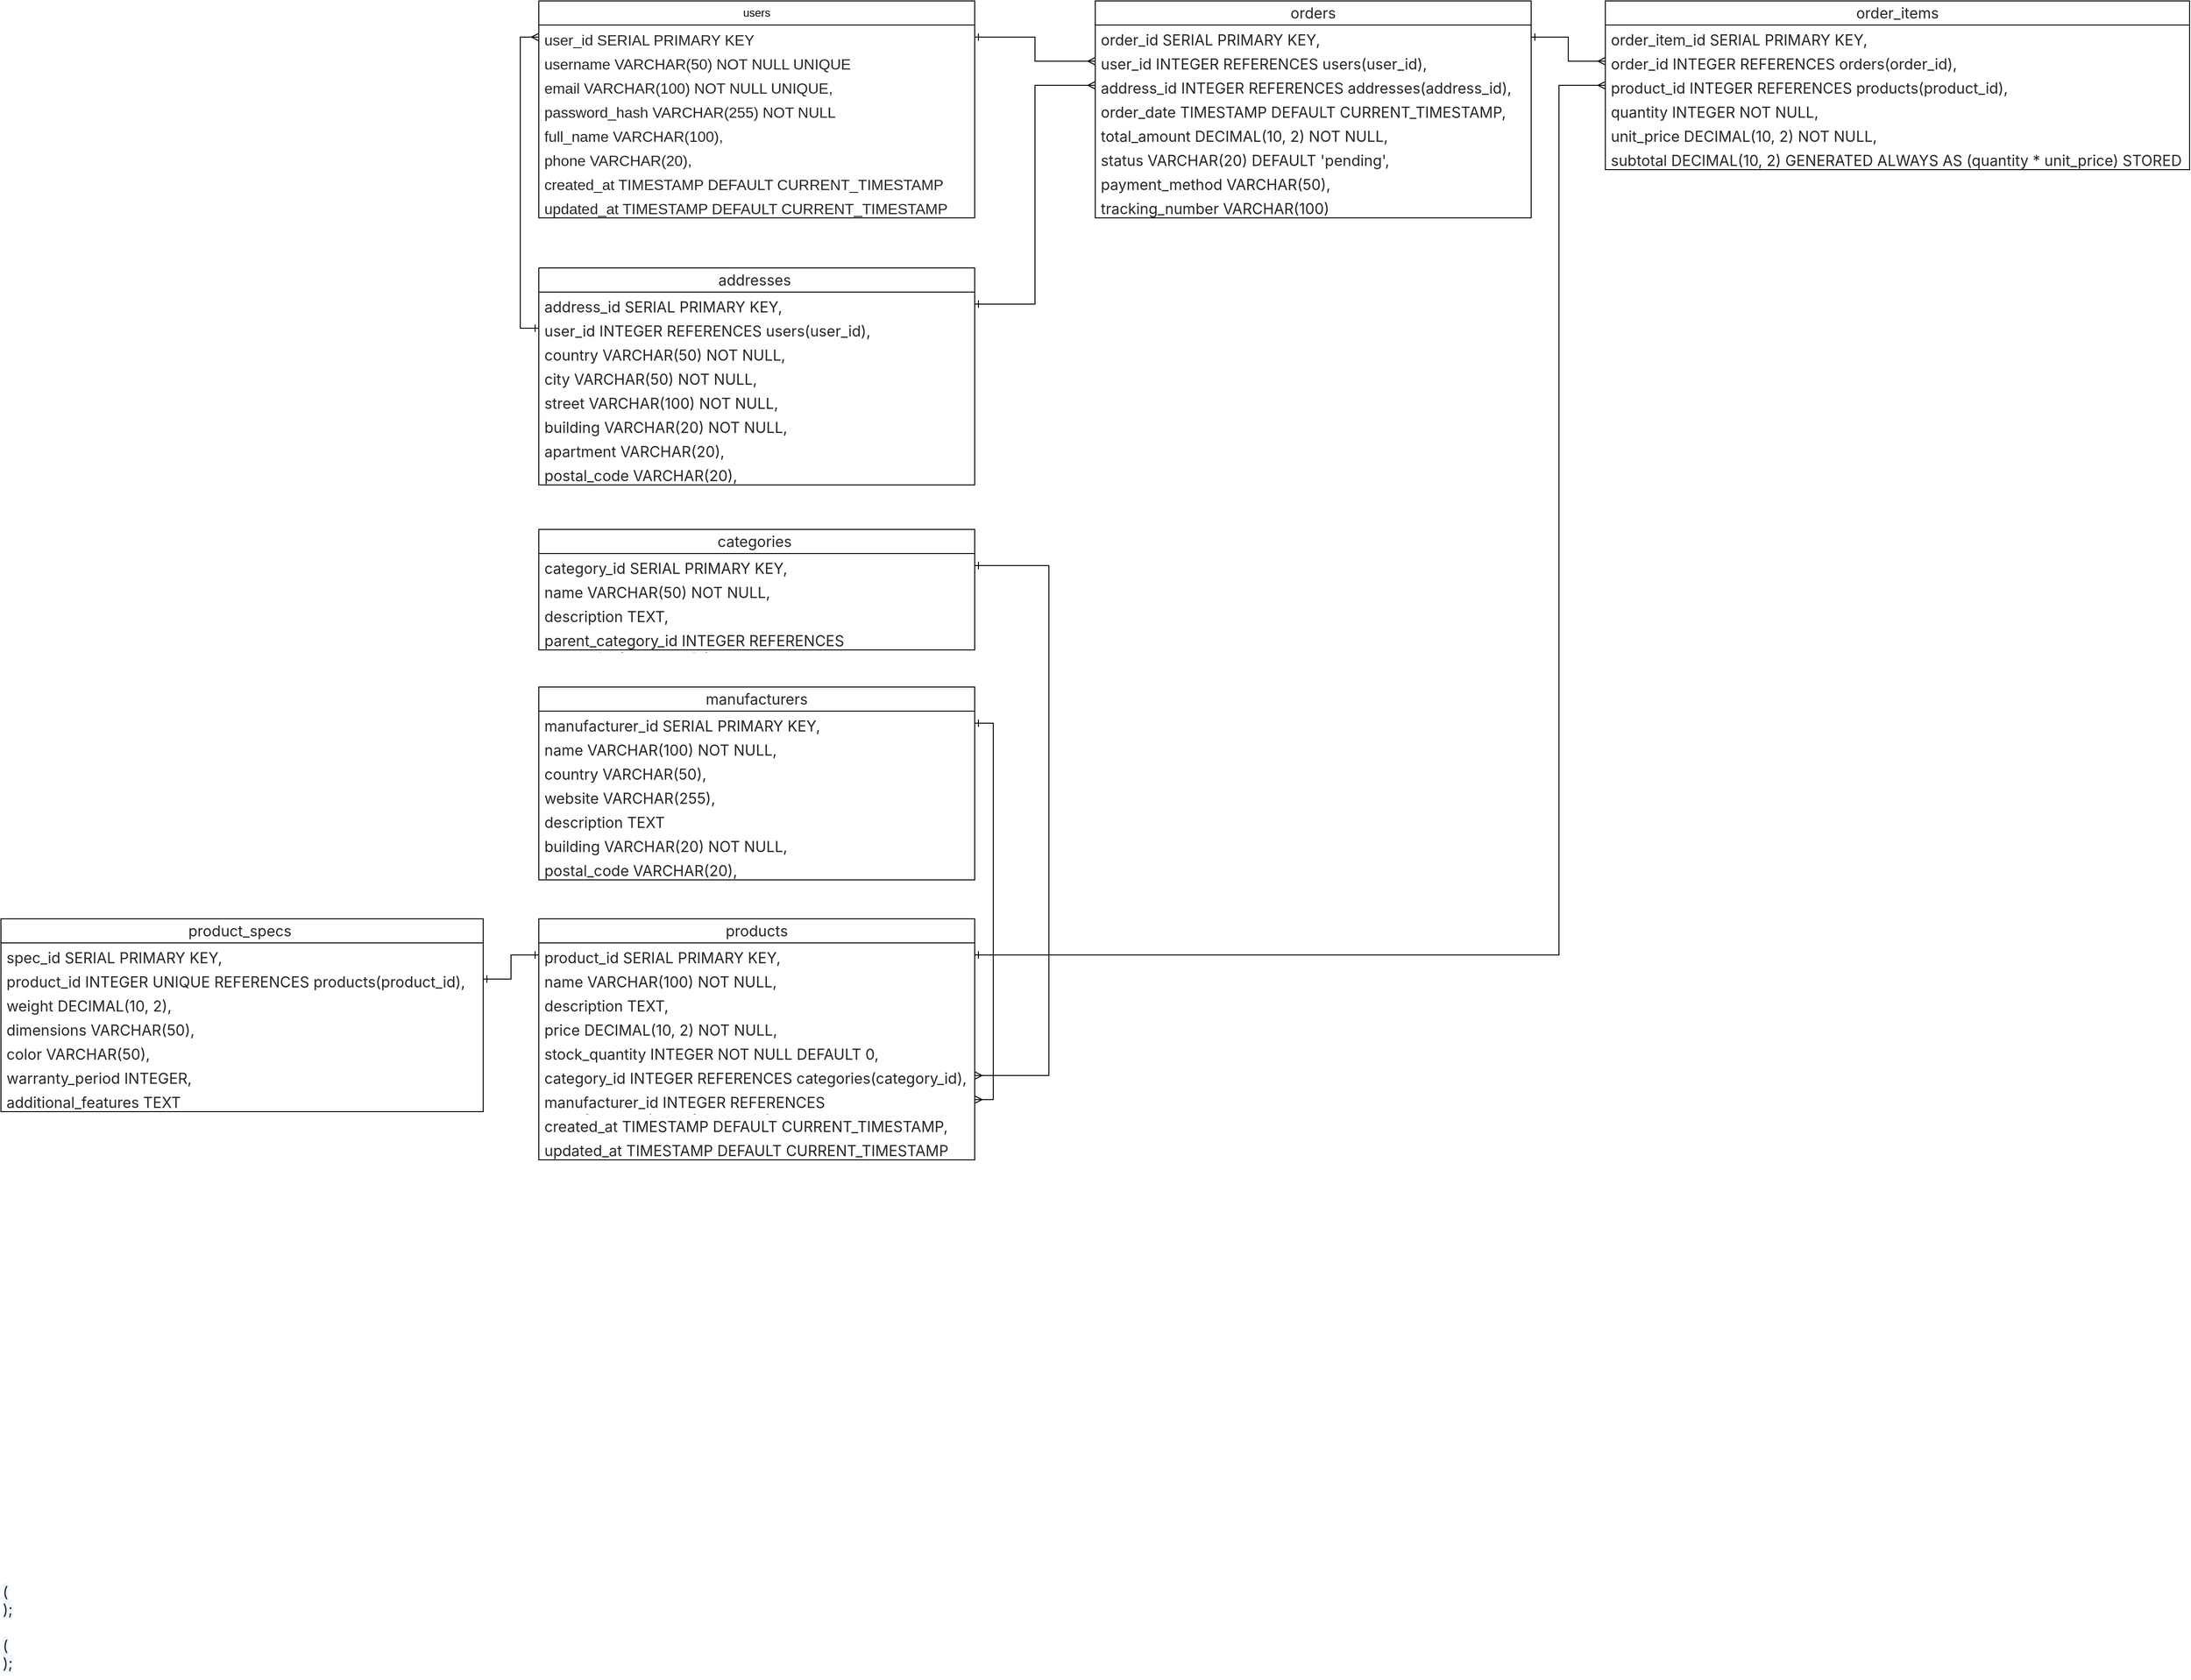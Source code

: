 <mxfile version="27.2.0">
  <diagram name="Страница — 1" id="1hZvopKhTBBWGrSmcMpA">
    <mxGraphModel dx="6067" dy="5398" grid="1" gridSize="10" guides="1" tooltips="1" connect="1" arrows="1" fold="1" page="1" pageScale="1" pageWidth="827" pageHeight="1169" math="0" shadow="0">
      <root>
        <mxCell id="0" />
        <mxCell id="1" parent="0" />
        <mxCell id="6YvLLzjcVaXfIcfit6wH-1" value="&lt;span style=&quot;color: rgb(38, 38, 38); font-family: quote-cjk-patch, Inter, system-ui, -apple-system, BlinkMacSystemFont, &amp;quot;Segoe UI&amp;quot;, Roboto, &amp;quot;Noto Sans&amp;quot;, Ubuntu, Cantarell, &amp;quot;Helvetica Neue&amp;quot;, Oxygen, &amp;quot;Open Sans&amp;quot;, sans-serif; font-size: 16px; white-space: pre-wrap; background-color: rgb(239, 246, 255);&quot;&gt;&lt;br&gt;(&lt;br&gt;);&lt;br&gt;&lt;br&gt;(&lt;br&gt;);&lt;/span&gt;" style="text;html=1;align=left;verticalAlign=middle;resizable=0;points=[];autosize=1;strokeColor=none;fillColor=none;" parent="1" vertex="1">
          <mxGeometry x="-250" y="250" width="30" height="130" as="geometry" />
        </mxCell>
        <mxCell id="6YvLLzjcVaXfIcfit6wH-2" value="users " style="swimlane;fontStyle=0;childLayout=stackLayout;horizontal=1;startSize=26;fillColor=none;horizontalStack=0;resizeParent=1;resizeParentMax=0;resizeLast=0;collapsible=1;marginBottom=0;whiteSpace=wrap;fontColor=default;labelBackgroundColor=none;html=1;" parent="1" vertex="1">
          <mxGeometry x="330" y="-1430" width="470" height="234" as="geometry" />
        </mxCell>
        <mxCell id="6YvLLzjcVaXfIcfit6wH-3" value="&lt;span style=&quot;color: rgb(38, 38, 38); font-size: 16px; white-space-collapse: preserve;&quot;&gt;user_id SERIAL PRIMARY KEY&lt;/span&gt;" style="text;align=left;verticalAlign=top;spacingLeft=4;spacingRight=4;overflow=hidden;rotatable=0;points=[[0,0.5],[1,0.5]];portConstraint=eastwest;whiteSpace=wrap;html=1;imageAspect=1;" parent="6YvLLzjcVaXfIcfit6wH-2" vertex="1">
          <mxGeometry y="26" width="470" height="26" as="geometry" />
        </mxCell>
        <mxCell id="6YvLLzjcVaXfIcfit6wH-4" value="&lt;span style=&quot;color: rgb(38, 38, 38); font-size: 16px; white-space-collapse: preserve;&quot;&gt;&lt;font face=&quot;Helvetica&quot;&gt;username VARCHAR(50) NOT NULL UNIQUE&lt;/font&gt;&lt;/span&gt;" style="text;strokeColor=none;fillColor=none;align=left;verticalAlign=top;spacingLeft=4;spacingRight=4;overflow=hidden;rotatable=0;points=[[0,0.5],[1,0.5]];portConstraint=eastwest;whiteSpace=wrap;html=1;labelBackgroundColor=none;" parent="6YvLLzjcVaXfIcfit6wH-2" vertex="1">
          <mxGeometry y="52" width="470" height="26" as="geometry" />
        </mxCell>
        <mxCell id="6YvLLzjcVaXfIcfit6wH-5" value="&lt;span style=&quot;color: rgb(38, 38, 38); font-size: 16px; white-space-collapse: preserve;&quot;&gt;&lt;font face=&quot;Helvetica&quot;&gt;email VARCHAR(100) NOT NULL UNIQUE,&lt;/font&gt;&lt;/span&gt;" style="text;strokeColor=none;fillColor=none;align=left;verticalAlign=top;spacingLeft=4;spacingRight=4;overflow=hidden;rotatable=0;points=[[0,0.5],[1,0.5]];portConstraint=eastwest;whiteSpace=wrap;html=1;labelBackgroundColor=none;" parent="6YvLLzjcVaXfIcfit6wH-2" vertex="1">
          <mxGeometry y="78" width="470" height="26" as="geometry" />
        </mxCell>
        <mxCell id="6YvLLzjcVaXfIcfit6wH-6" value="&lt;span style=&quot;color: rgb(38, 38, 38); font-size: 16px; white-space-collapse: preserve;&quot;&gt;&lt;font face=&quot;Helvetica&quot;&gt;password_hash VARCHAR(255) NOT NULL&lt;/font&gt;&lt;/span&gt;" style="text;strokeColor=none;fillColor=none;align=left;verticalAlign=top;spacingLeft=4;spacingRight=4;overflow=hidden;rotatable=0;points=[[0,0.5],[1,0.5]];portConstraint=eastwest;whiteSpace=wrap;html=1;labelBackgroundColor=none;" parent="6YvLLzjcVaXfIcfit6wH-2" vertex="1">
          <mxGeometry y="104" width="470" height="26" as="geometry" />
        </mxCell>
        <mxCell id="6YvLLzjcVaXfIcfit6wH-7" value="&lt;span style=&quot;color: rgb(38, 38, 38); font-size: 16px; white-space-collapse: preserve;&quot;&gt;&lt;font face=&quot;Helvetica&quot;&gt;full_name VARCHAR(100),&lt;/font&gt;&lt;/span&gt;" style="text;strokeColor=none;fillColor=none;align=left;verticalAlign=top;spacingLeft=4;spacingRight=4;overflow=hidden;rotatable=0;points=[[0,0.5],[1,0.5]];portConstraint=eastwest;whiteSpace=wrap;html=1;labelBackgroundColor=none;" parent="6YvLLzjcVaXfIcfit6wH-2" vertex="1">
          <mxGeometry y="130" width="470" height="26" as="geometry" />
        </mxCell>
        <mxCell id="6YvLLzjcVaXfIcfit6wH-9" value="&lt;span style=&quot;color: rgb(38, 38, 38); font-size: 16px; white-space-collapse: preserve;&quot;&gt;&lt;font face=&quot;Helvetica&quot;&gt;phone VARCHAR(20),&lt;/font&gt;&lt;/span&gt;" style="text;strokeColor=none;fillColor=none;align=left;verticalAlign=top;spacingLeft=4;spacingRight=4;overflow=hidden;rotatable=0;points=[[0,0.5],[1,0.5]];portConstraint=eastwest;whiteSpace=wrap;html=1;labelBackgroundColor=none;" parent="6YvLLzjcVaXfIcfit6wH-2" vertex="1">
          <mxGeometry y="156" width="470" height="26" as="geometry" />
        </mxCell>
        <mxCell id="6YvLLzjcVaXfIcfit6wH-10" value="&lt;span style=&quot;color: rgb(38, 38, 38); font-size: 16px; white-space-collapse: preserve;&quot;&gt;&lt;font face=&quot;Helvetica&quot;&gt;created_at TIMESTAMP DEFAULT CURRENT_TIMESTAMP&lt;/font&gt;&lt;/span&gt;" style="text;strokeColor=none;fillColor=none;align=left;verticalAlign=top;spacingLeft=4;spacingRight=4;overflow=hidden;rotatable=0;points=[[0,0.5],[1,0.5]];portConstraint=eastwest;whiteSpace=wrap;html=1;labelBackgroundColor=none;" parent="6YvLLzjcVaXfIcfit6wH-2" vertex="1">
          <mxGeometry y="182" width="470" height="26" as="geometry" />
        </mxCell>
        <mxCell id="6YvLLzjcVaXfIcfit6wH-11" value="&lt;span style=&quot;color: rgb(38, 38, 38); font-size: 16px; white-space-collapse: preserve;&quot;&gt;&lt;font face=&quot;Helvetica&quot;&gt;updated_at TIMESTAMP DEFAULT CURRENT_TIMESTAMP&lt;/font&gt;&lt;/span&gt;" style="text;strokeColor=none;fillColor=none;align=left;verticalAlign=top;spacingLeft=4;spacingRight=4;overflow=hidden;rotatable=0;points=[[0,0.5],[1,0.5]];portConstraint=eastwest;whiteSpace=wrap;html=1;labelBackgroundColor=none;" parent="6YvLLzjcVaXfIcfit6wH-2" vertex="1">
          <mxGeometry y="208" width="470" height="26" as="geometry" />
        </mxCell>
        <mxCell id="6YvLLzjcVaXfIcfit6wH-12" value="&lt;span style=&quot;color: rgb(38, 38, 38); font-family: quote-cjk-patch, Inter, system-ui, -apple-system, BlinkMacSystemFont, &amp;quot;Segoe UI&amp;quot;, Roboto, &amp;quot;Noto Sans&amp;quot;, Ubuntu, Cantarell, &amp;quot;Helvetica Neue&amp;quot;, Oxygen, &amp;quot;Open Sans&amp;quot;, sans-serif; font-size: 16px; text-align: left; white-space-collapse: preserve;&quot;&gt;addresses &lt;/span&gt;" style="swimlane;fontStyle=0;childLayout=stackLayout;horizontal=1;startSize=26;fillColor=none;horizontalStack=0;resizeParent=1;resizeParentMax=0;resizeLast=0;collapsible=1;marginBottom=0;whiteSpace=wrap;fontColor=default;labelBackgroundColor=none;html=1;" parent="1" vertex="1">
          <mxGeometry x="330" y="-1142" width="470" height="234" as="geometry" />
        </mxCell>
        <mxCell id="6YvLLzjcVaXfIcfit6wH-13" value="&lt;span style=&quot;color: rgb(38, 38, 38); font-family: quote-cjk-patch, Inter, system-ui, -apple-system, BlinkMacSystemFont, &amp;quot;Segoe UI&amp;quot;, Roboto, &amp;quot;Noto Sans&amp;quot;, Ubuntu, Cantarell, &amp;quot;Helvetica Neue&amp;quot;, Oxygen, &amp;quot;Open Sans&amp;quot;, sans-serif; font-size: 16px; white-space-collapse: preserve;&quot;&gt;address_id SERIAL PRIMARY KEY,&lt;/span&gt;" style="text;align=left;verticalAlign=top;spacingLeft=4;spacingRight=4;overflow=hidden;rotatable=0;points=[[0,0.5],[1,0.5]];portConstraint=eastwest;whiteSpace=wrap;html=1;imageAspect=1;labelBackgroundColor=none;" parent="6YvLLzjcVaXfIcfit6wH-12" vertex="1">
          <mxGeometry y="26" width="470" height="26" as="geometry" />
        </mxCell>
        <mxCell id="6YvLLzjcVaXfIcfit6wH-14" value="&lt;span style=&quot;color: rgb(38, 38, 38); font-family: quote-cjk-patch, Inter, system-ui, -apple-system, BlinkMacSystemFont, &amp;quot;Segoe UI&amp;quot;, Roboto, &amp;quot;Noto Sans&amp;quot;, Ubuntu, Cantarell, &amp;quot;Helvetica Neue&amp;quot;, Oxygen, &amp;quot;Open Sans&amp;quot;, sans-serif; font-size: 16px; white-space-collapse: preserve;&quot;&gt;user_id INTEGER REFERENCES users(user_id),&lt;/span&gt;" style="text;strokeColor=none;fillColor=none;align=left;verticalAlign=top;spacingLeft=4;spacingRight=4;overflow=hidden;rotatable=0;points=[[0,0.5],[1,0.5]];portConstraint=eastwest;whiteSpace=wrap;html=1;labelBackgroundColor=none;" parent="6YvLLzjcVaXfIcfit6wH-12" vertex="1">
          <mxGeometry y="52" width="470" height="26" as="geometry" />
        </mxCell>
        <mxCell id="6YvLLzjcVaXfIcfit6wH-15" value="&lt;span style=&quot;color: rgb(38, 38, 38); font-family: quote-cjk-patch, Inter, system-ui, -apple-system, BlinkMacSystemFont, &amp;quot;Segoe UI&amp;quot;, Roboto, &amp;quot;Noto Sans&amp;quot;, Ubuntu, Cantarell, &amp;quot;Helvetica Neue&amp;quot;, Oxygen, &amp;quot;Open Sans&amp;quot;, sans-serif; font-size: 16px; white-space-collapse: preserve;&quot;&gt;country VARCHAR(50) NOT NULL,&lt;/span&gt;" style="text;strokeColor=none;fillColor=none;align=left;verticalAlign=top;spacingLeft=4;spacingRight=4;overflow=hidden;rotatable=0;points=[[0,0.5],[1,0.5]];portConstraint=eastwest;whiteSpace=wrap;html=1;labelBackgroundColor=none;" parent="6YvLLzjcVaXfIcfit6wH-12" vertex="1">
          <mxGeometry y="78" width="470" height="26" as="geometry" />
        </mxCell>
        <mxCell id="6YvLLzjcVaXfIcfit6wH-16" value="&lt;span style=&quot;color: rgb(38, 38, 38); font-family: quote-cjk-patch, Inter, system-ui, -apple-system, BlinkMacSystemFont, &amp;quot;Segoe UI&amp;quot;, Roboto, &amp;quot;Noto Sans&amp;quot;, Ubuntu, Cantarell, &amp;quot;Helvetica Neue&amp;quot;, Oxygen, &amp;quot;Open Sans&amp;quot;, sans-serif; font-size: 16px; white-space-collapse: preserve;&quot;&gt;city VARCHAR(50) NOT NULL,&lt;/span&gt;" style="text;strokeColor=none;fillColor=none;align=left;verticalAlign=top;spacingLeft=4;spacingRight=4;overflow=hidden;rotatable=0;points=[[0,0.5],[1,0.5]];portConstraint=eastwest;whiteSpace=wrap;html=1;labelBackgroundColor=none;" parent="6YvLLzjcVaXfIcfit6wH-12" vertex="1">
          <mxGeometry y="104" width="470" height="26" as="geometry" />
        </mxCell>
        <mxCell id="6YvLLzjcVaXfIcfit6wH-17" value="&lt;span style=&quot;color: rgb(38, 38, 38); font-family: quote-cjk-patch, Inter, system-ui, -apple-system, BlinkMacSystemFont, &amp;quot;Segoe UI&amp;quot;, Roboto, &amp;quot;Noto Sans&amp;quot;, Ubuntu, Cantarell, &amp;quot;Helvetica Neue&amp;quot;, Oxygen, &amp;quot;Open Sans&amp;quot;, sans-serif; font-size: 16px; white-space-collapse: preserve;&quot;&gt;street VARCHAR(100) NOT NULL,&lt;/span&gt;" style="text;strokeColor=none;fillColor=none;align=left;verticalAlign=top;spacingLeft=4;spacingRight=4;overflow=hidden;rotatable=0;points=[[0,0.5],[1,0.5]];portConstraint=eastwest;whiteSpace=wrap;html=1;labelBackgroundColor=none;" parent="6YvLLzjcVaXfIcfit6wH-12" vertex="1">
          <mxGeometry y="130" width="470" height="26" as="geometry" />
        </mxCell>
        <mxCell id="6YvLLzjcVaXfIcfit6wH-18" value="&lt;span style=&quot;color: rgb(38, 38, 38); font-family: quote-cjk-patch, Inter, system-ui, -apple-system, BlinkMacSystemFont, &amp;quot;Segoe UI&amp;quot;, Roboto, &amp;quot;Noto Sans&amp;quot;, Ubuntu, Cantarell, &amp;quot;Helvetica Neue&amp;quot;, Oxygen, &amp;quot;Open Sans&amp;quot;, sans-serif; font-size: 16px; white-space-collapse: preserve;&quot;&gt;building VARCHAR(20) NOT NULL,&lt;/span&gt;" style="text;strokeColor=none;fillColor=none;align=left;verticalAlign=top;spacingLeft=4;spacingRight=4;overflow=hidden;rotatable=0;points=[[0,0.5],[1,0.5]];portConstraint=eastwest;whiteSpace=wrap;html=1;labelBackgroundColor=none;" parent="6YvLLzjcVaXfIcfit6wH-12" vertex="1">
          <mxGeometry y="156" width="470" height="26" as="geometry" />
        </mxCell>
        <mxCell id="6YvLLzjcVaXfIcfit6wH-19" value="&lt;span style=&quot;color: rgb(38, 38, 38); font-family: quote-cjk-patch, Inter, system-ui, -apple-system, BlinkMacSystemFont, &amp;quot;Segoe UI&amp;quot;, Roboto, &amp;quot;Noto Sans&amp;quot;, Ubuntu, Cantarell, &amp;quot;Helvetica Neue&amp;quot;, Oxygen, &amp;quot;Open Sans&amp;quot;, sans-serif; font-size: 16px; white-space-collapse: preserve;&quot;&gt;apartment VARCHAR(20),&lt;/span&gt;" style="text;strokeColor=none;fillColor=none;align=left;verticalAlign=top;spacingLeft=4;spacingRight=4;overflow=hidden;rotatable=0;points=[[0,0.5],[1,0.5]];portConstraint=eastwest;whiteSpace=wrap;html=1;labelBackgroundColor=none;" parent="6YvLLzjcVaXfIcfit6wH-12" vertex="1">
          <mxGeometry y="182" width="470" height="26" as="geometry" />
        </mxCell>
        <mxCell id="6YvLLzjcVaXfIcfit6wH-21" value="&lt;span style=&quot;color: rgb(38, 38, 38); font-family: quote-cjk-patch, Inter, system-ui, -apple-system, BlinkMacSystemFont, &amp;quot;Segoe UI&amp;quot;, Roboto, &amp;quot;Noto Sans&amp;quot;, Ubuntu, Cantarell, &amp;quot;Helvetica Neue&amp;quot;, Oxygen, &amp;quot;Open Sans&amp;quot;, sans-serif; font-size: 16px; white-space-collapse: preserve;&quot;&gt;postal_code VARCHAR(20),&lt;/span&gt;" style="text;strokeColor=none;fillColor=none;align=left;verticalAlign=top;spacingLeft=4;spacingRight=4;overflow=hidden;rotatable=0;points=[[0,0.5],[1,0.5]];portConstraint=eastwest;whiteSpace=wrap;html=1;labelBackgroundColor=none;" parent="6YvLLzjcVaXfIcfit6wH-12" vertex="1">
          <mxGeometry y="208" width="470" height="26" as="geometry" />
        </mxCell>
        <mxCell id="6YvLLzjcVaXfIcfit6wH-22" value="&lt;span style=&quot;color: rgb(38, 38, 38); font-family: quote-cjk-patch, Inter, system-ui, -apple-system, BlinkMacSystemFont, &amp;quot;Segoe UI&amp;quot;, Roboto, &amp;quot;Noto Sans&amp;quot;, Ubuntu, Cantarell, &amp;quot;Helvetica Neue&amp;quot;, Oxygen, &amp;quot;Open Sans&amp;quot;, sans-serif; font-size: 16px; text-align: left; white-space-collapse: preserve;&quot;&gt;categories &lt;/span&gt;" style="swimlane;fontStyle=0;childLayout=stackLayout;horizontal=1;startSize=26;fillColor=none;horizontalStack=0;resizeParent=1;resizeParentMax=0;resizeLast=0;collapsible=1;marginBottom=0;whiteSpace=wrap;fontColor=default;labelBackgroundColor=none;html=1;" parent="1" vertex="1">
          <mxGeometry x="330" y="-860" width="470" height="130" as="geometry" />
        </mxCell>
        <mxCell id="6YvLLzjcVaXfIcfit6wH-23" value="&lt;span style=&quot;color: rgb(38, 38, 38); font-family: quote-cjk-patch, Inter, system-ui, -apple-system, BlinkMacSystemFont, &amp;quot;Segoe UI&amp;quot;, Roboto, &amp;quot;Noto Sans&amp;quot;, Ubuntu, Cantarell, &amp;quot;Helvetica Neue&amp;quot;, Oxygen, &amp;quot;Open Sans&amp;quot;, sans-serif; font-size: 16px; white-space-collapse: preserve;&quot;&gt;category_id SERIAL PRIMARY KEY,&lt;/span&gt;" style="text;align=left;verticalAlign=top;spacingLeft=4;spacingRight=4;overflow=hidden;rotatable=0;points=[[0,0.5],[1,0.5]];portConstraint=eastwest;whiteSpace=wrap;html=1;imageAspect=1;labelBackgroundColor=none;" parent="6YvLLzjcVaXfIcfit6wH-22" vertex="1">
          <mxGeometry y="26" width="470" height="26" as="geometry" />
        </mxCell>
        <mxCell id="6YvLLzjcVaXfIcfit6wH-24" value="&lt;span style=&quot;color: rgb(38, 38, 38); font-family: quote-cjk-patch, Inter, system-ui, -apple-system, BlinkMacSystemFont, &amp;quot;Segoe UI&amp;quot;, Roboto, &amp;quot;Noto Sans&amp;quot;, Ubuntu, Cantarell, &amp;quot;Helvetica Neue&amp;quot;, Oxygen, &amp;quot;Open Sans&amp;quot;, sans-serif; font-size: 16px; white-space-collapse: preserve;&quot;&gt;name VARCHAR(50) NOT NULL,&lt;/span&gt;" style="text;strokeColor=none;fillColor=none;align=left;verticalAlign=top;spacingLeft=4;spacingRight=4;overflow=hidden;rotatable=0;points=[[0,0.5],[1,0.5]];portConstraint=eastwest;whiteSpace=wrap;html=1;labelBackgroundColor=none;" parent="6YvLLzjcVaXfIcfit6wH-22" vertex="1">
          <mxGeometry y="52" width="470" height="26" as="geometry" />
        </mxCell>
        <mxCell id="6YvLLzjcVaXfIcfit6wH-25" value="&lt;span style=&quot;color: rgb(38, 38, 38); font-family: quote-cjk-patch, Inter, system-ui, -apple-system, BlinkMacSystemFont, &amp;quot;Segoe UI&amp;quot;, Roboto, &amp;quot;Noto Sans&amp;quot;, Ubuntu, Cantarell, &amp;quot;Helvetica Neue&amp;quot;, Oxygen, &amp;quot;Open Sans&amp;quot;, sans-serif; font-size: 16px; white-space-collapse: preserve;&quot;&gt;description TEXT,&lt;/span&gt;" style="text;strokeColor=none;fillColor=none;align=left;verticalAlign=top;spacingLeft=4;spacingRight=4;overflow=hidden;rotatable=0;points=[[0,0.5],[1,0.5]];portConstraint=eastwest;whiteSpace=wrap;html=1;labelBackgroundColor=none;" parent="6YvLLzjcVaXfIcfit6wH-22" vertex="1">
          <mxGeometry y="78" width="470" height="26" as="geometry" />
        </mxCell>
        <mxCell id="6YvLLzjcVaXfIcfit6wH-26" value="&lt;span style=&quot;color: rgb(38, 38, 38); font-family: quote-cjk-patch, Inter, system-ui, -apple-system, BlinkMacSystemFont, &amp;quot;Segoe UI&amp;quot;, Roboto, &amp;quot;Noto Sans&amp;quot;, Ubuntu, Cantarell, &amp;quot;Helvetica Neue&amp;quot;, Oxygen, &amp;quot;Open Sans&amp;quot;, sans-serif; font-size: 16px; white-space-collapse: preserve;&quot;&gt;parent_category_id INTEGER REFERENCES categories(category_id)&lt;/span&gt;" style="text;strokeColor=none;fillColor=none;align=left;verticalAlign=top;spacingLeft=4;spacingRight=4;overflow=hidden;rotatable=0;points=[[0,0.5],[1,0.5]];portConstraint=eastwest;whiteSpace=wrap;html=1;labelBackgroundColor=none;" parent="6YvLLzjcVaXfIcfit6wH-22" vertex="1">
          <mxGeometry y="104" width="470" height="26" as="geometry" />
        </mxCell>
        <mxCell id="6YvLLzjcVaXfIcfit6wH-31" value="&lt;span style=&quot;color: rgb(38, 38, 38); font-family: quote-cjk-patch, Inter, system-ui, -apple-system, BlinkMacSystemFont, &amp;quot;Segoe UI&amp;quot;, Roboto, &amp;quot;Noto Sans&amp;quot;, Ubuntu, Cantarell, &amp;quot;Helvetica Neue&amp;quot;, Oxygen, &amp;quot;Open Sans&amp;quot;, sans-serif; font-size: 16px; text-align: left; white-space-collapse: preserve;&quot;&gt;manufacturers&lt;/span&gt;" style="swimlane;fontStyle=0;childLayout=stackLayout;horizontal=1;startSize=26;fillColor=none;horizontalStack=0;resizeParent=1;resizeParentMax=0;resizeLast=0;collapsible=1;marginBottom=0;whiteSpace=wrap;fontColor=default;labelBackgroundColor=none;html=1;" parent="1" vertex="1">
          <mxGeometry x="330" y="-690" width="470" height="208" as="geometry" />
        </mxCell>
        <mxCell id="6YvLLzjcVaXfIcfit6wH-32" value="&lt;span style=&quot;color: rgb(38, 38, 38); font-family: quote-cjk-patch, Inter, system-ui, -apple-system, BlinkMacSystemFont, &amp;quot;Segoe UI&amp;quot;, Roboto, &amp;quot;Noto Sans&amp;quot;, Ubuntu, Cantarell, &amp;quot;Helvetica Neue&amp;quot;, Oxygen, &amp;quot;Open Sans&amp;quot;, sans-serif; font-size: 16px; white-space-collapse: preserve;&quot;&gt;manufacturer_id SERIAL PRIMARY KEY,&lt;/span&gt;" style="text;align=left;verticalAlign=top;spacingLeft=4;spacingRight=4;overflow=hidden;rotatable=0;points=[[0,0.5],[1,0.5]];portConstraint=eastwest;whiteSpace=wrap;html=1;imageAspect=1;labelBackgroundColor=none;" parent="6YvLLzjcVaXfIcfit6wH-31" vertex="1">
          <mxGeometry y="26" width="470" height="26" as="geometry" />
        </mxCell>
        <mxCell id="6YvLLzjcVaXfIcfit6wH-33" value="&lt;span style=&quot;color: rgb(38, 38, 38); font-family: quote-cjk-patch, Inter, system-ui, -apple-system, BlinkMacSystemFont, &amp;quot;Segoe UI&amp;quot;, Roboto, &amp;quot;Noto Sans&amp;quot;, Ubuntu, Cantarell, &amp;quot;Helvetica Neue&amp;quot;, Oxygen, &amp;quot;Open Sans&amp;quot;, sans-serif; font-size: 16px; white-space-collapse: preserve;&quot;&gt;name VARCHAR(100) NOT NULL,&lt;/span&gt;" style="text;strokeColor=none;fillColor=none;align=left;verticalAlign=top;spacingLeft=4;spacingRight=4;overflow=hidden;rotatable=0;points=[[0,0.5],[1,0.5]];portConstraint=eastwest;whiteSpace=wrap;html=1;labelBackgroundColor=none;" parent="6YvLLzjcVaXfIcfit6wH-31" vertex="1">
          <mxGeometry y="52" width="470" height="26" as="geometry" />
        </mxCell>
        <mxCell id="6YvLLzjcVaXfIcfit6wH-34" value="&lt;span style=&quot;color: rgb(38, 38, 38); font-family: quote-cjk-patch, Inter, system-ui, -apple-system, BlinkMacSystemFont, &amp;quot;Segoe UI&amp;quot;, Roboto, &amp;quot;Noto Sans&amp;quot;, Ubuntu, Cantarell, &amp;quot;Helvetica Neue&amp;quot;, Oxygen, &amp;quot;Open Sans&amp;quot;, sans-serif; font-size: 16px; white-space-collapse: preserve;&quot;&gt;country VARCHAR(50),&lt;/span&gt;" style="text;strokeColor=none;fillColor=none;align=left;verticalAlign=top;spacingLeft=4;spacingRight=4;overflow=hidden;rotatable=0;points=[[0,0.5],[1,0.5]];portConstraint=eastwest;whiteSpace=wrap;html=1;labelBackgroundColor=none;" parent="6YvLLzjcVaXfIcfit6wH-31" vertex="1">
          <mxGeometry y="78" width="470" height="26" as="geometry" />
        </mxCell>
        <mxCell id="6YvLLzjcVaXfIcfit6wH-35" value="&lt;span style=&quot;color: rgb(38, 38, 38); font-family: quote-cjk-patch, Inter, system-ui, -apple-system, BlinkMacSystemFont, &amp;quot;Segoe UI&amp;quot;, Roboto, &amp;quot;Noto Sans&amp;quot;, Ubuntu, Cantarell, &amp;quot;Helvetica Neue&amp;quot;, Oxygen, &amp;quot;Open Sans&amp;quot;, sans-serif; font-size: 16px; white-space-collapse: preserve;&quot;&gt;website VARCHAR(255),&lt;/span&gt;" style="text;strokeColor=none;fillColor=none;align=left;verticalAlign=top;spacingLeft=4;spacingRight=4;overflow=hidden;rotatable=0;points=[[0,0.5],[1,0.5]];portConstraint=eastwest;whiteSpace=wrap;html=1;labelBackgroundColor=none;" parent="6YvLLzjcVaXfIcfit6wH-31" vertex="1">
          <mxGeometry y="104" width="470" height="26" as="geometry" />
        </mxCell>
        <mxCell id="6YvLLzjcVaXfIcfit6wH-36" value="&lt;span style=&quot;color: rgb(38, 38, 38); font-family: quote-cjk-patch, Inter, system-ui, -apple-system, BlinkMacSystemFont, &amp;quot;Segoe UI&amp;quot;, Roboto, &amp;quot;Noto Sans&amp;quot;, Ubuntu, Cantarell, &amp;quot;Helvetica Neue&amp;quot;, Oxygen, &amp;quot;Open Sans&amp;quot;, sans-serif; font-size: 16px; white-space-collapse: preserve;&quot;&gt;description TEXT&lt;/span&gt;" style="text;strokeColor=none;fillColor=none;align=left;verticalAlign=top;spacingLeft=4;spacingRight=4;overflow=hidden;rotatable=0;points=[[0,0.5],[1,0.5]];portConstraint=eastwest;whiteSpace=wrap;html=1;labelBackgroundColor=none;" parent="6YvLLzjcVaXfIcfit6wH-31" vertex="1">
          <mxGeometry y="130" width="470" height="26" as="geometry" />
        </mxCell>
        <mxCell id="6YvLLzjcVaXfIcfit6wH-37" value="&lt;span style=&quot;color: rgb(38, 38, 38); font-family: quote-cjk-patch, Inter, system-ui, -apple-system, BlinkMacSystemFont, &amp;quot;Segoe UI&amp;quot;, Roboto, &amp;quot;Noto Sans&amp;quot;, Ubuntu, Cantarell, &amp;quot;Helvetica Neue&amp;quot;, Oxygen, &amp;quot;Open Sans&amp;quot;, sans-serif; font-size: 16px; white-space-collapse: preserve;&quot;&gt;building VARCHAR(20) NOT NULL,&lt;/span&gt;" style="text;strokeColor=none;fillColor=none;align=left;verticalAlign=top;spacingLeft=4;spacingRight=4;overflow=hidden;rotatable=0;points=[[0,0.5],[1,0.5]];portConstraint=eastwest;whiteSpace=wrap;html=1;labelBackgroundColor=none;" parent="6YvLLzjcVaXfIcfit6wH-31" vertex="1">
          <mxGeometry y="156" width="470" height="26" as="geometry" />
        </mxCell>
        <mxCell id="6YvLLzjcVaXfIcfit6wH-39" value="&lt;span style=&quot;color: rgb(38, 38, 38); font-family: quote-cjk-patch, Inter, system-ui, -apple-system, BlinkMacSystemFont, &amp;quot;Segoe UI&amp;quot;, Roboto, &amp;quot;Noto Sans&amp;quot;, Ubuntu, Cantarell, &amp;quot;Helvetica Neue&amp;quot;, Oxygen, &amp;quot;Open Sans&amp;quot;, sans-serif; font-size: 16px; white-space-collapse: preserve;&quot;&gt;postal_code VARCHAR(20),&lt;/span&gt;" style="text;strokeColor=none;fillColor=none;align=left;verticalAlign=top;spacingLeft=4;spacingRight=4;overflow=hidden;rotatable=0;points=[[0,0.5],[1,0.5]];portConstraint=eastwest;whiteSpace=wrap;html=1;labelBackgroundColor=none;" parent="6YvLLzjcVaXfIcfit6wH-31" vertex="1">
          <mxGeometry y="182" width="470" height="26" as="geometry" />
        </mxCell>
        <mxCell id="6YvLLzjcVaXfIcfit6wH-40" value="&lt;span style=&quot;color: rgb(38, 38, 38); font-family: quote-cjk-patch, Inter, system-ui, -apple-system, BlinkMacSystemFont, &amp;quot;Segoe UI&amp;quot;, Roboto, &amp;quot;Noto Sans&amp;quot;, Ubuntu, Cantarell, &amp;quot;Helvetica Neue&amp;quot;, Oxygen, &amp;quot;Open Sans&amp;quot;, sans-serif; font-size: 16px; text-align: left; white-space-collapse: preserve;&quot;&gt;products&lt;/span&gt;" style="swimlane;fontStyle=0;childLayout=stackLayout;horizontal=1;startSize=26;fillColor=none;horizontalStack=0;resizeParent=1;resizeParentMax=0;resizeLast=0;collapsible=1;marginBottom=0;whiteSpace=wrap;fontColor=default;labelBackgroundColor=none;html=1;" parent="1" vertex="1">
          <mxGeometry x="330" y="-440" width="470" height="260" as="geometry" />
        </mxCell>
        <mxCell id="6YvLLzjcVaXfIcfit6wH-41" value="&lt;span style=&quot;color: rgb(38, 38, 38); font-family: quote-cjk-patch, Inter, system-ui, -apple-system, BlinkMacSystemFont, &amp;quot;Segoe UI&amp;quot;, Roboto, &amp;quot;Noto Sans&amp;quot;, Ubuntu, Cantarell, &amp;quot;Helvetica Neue&amp;quot;, Oxygen, &amp;quot;Open Sans&amp;quot;, sans-serif; font-size: 16px; white-space-collapse: preserve;&quot;&gt;product_id SERIAL PRIMARY KEY,&lt;/span&gt;" style="text;align=left;verticalAlign=top;spacingLeft=4;spacingRight=4;overflow=hidden;rotatable=0;points=[[0,0.5],[1,0.5]];portConstraint=eastwest;whiteSpace=wrap;html=1;imageAspect=1;labelBackgroundColor=none;" parent="6YvLLzjcVaXfIcfit6wH-40" vertex="1">
          <mxGeometry y="26" width="470" height="26" as="geometry" />
        </mxCell>
        <mxCell id="6YvLLzjcVaXfIcfit6wH-42" value="&lt;span style=&quot;color: rgb(38, 38, 38); font-family: quote-cjk-patch, Inter, system-ui, -apple-system, BlinkMacSystemFont, &amp;quot;Segoe UI&amp;quot;, Roboto, &amp;quot;Noto Sans&amp;quot;, Ubuntu, Cantarell, &amp;quot;Helvetica Neue&amp;quot;, Oxygen, &amp;quot;Open Sans&amp;quot;, sans-serif; font-size: 16px; white-space-collapse: preserve;&quot;&gt;name VARCHAR(100) NOT NULL,&lt;/span&gt;" style="text;strokeColor=none;fillColor=none;align=left;verticalAlign=top;spacingLeft=4;spacingRight=4;overflow=hidden;rotatable=0;points=[[0,0.5],[1,0.5]];portConstraint=eastwest;whiteSpace=wrap;html=1;labelBackgroundColor=none;" parent="6YvLLzjcVaXfIcfit6wH-40" vertex="1">
          <mxGeometry y="52" width="470" height="26" as="geometry" />
        </mxCell>
        <mxCell id="6YvLLzjcVaXfIcfit6wH-43" value="&lt;span style=&quot;color: rgb(38, 38, 38); font-family: quote-cjk-patch, Inter, system-ui, -apple-system, BlinkMacSystemFont, &amp;quot;Segoe UI&amp;quot;, Roboto, &amp;quot;Noto Sans&amp;quot;, Ubuntu, Cantarell, &amp;quot;Helvetica Neue&amp;quot;, Oxygen, &amp;quot;Open Sans&amp;quot;, sans-serif; font-size: 16px; white-space-collapse: preserve;&quot;&gt;description TEXT,&lt;/span&gt;" style="text;strokeColor=none;fillColor=none;align=left;verticalAlign=top;spacingLeft=4;spacingRight=4;overflow=hidden;rotatable=0;points=[[0,0.5],[1,0.5]];portConstraint=eastwest;whiteSpace=wrap;html=1;labelBackgroundColor=none;" parent="6YvLLzjcVaXfIcfit6wH-40" vertex="1">
          <mxGeometry y="78" width="470" height="26" as="geometry" />
        </mxCell>
        <mxCell id="6YvLLzjcVaXfIcfit6wH-44" value="&lt;span style=&quot;color: rgb(38, 38, 38); font-family: quote-cjk-patch, Inter, system-ui, -apple-system, BlinkMacSystemFont, &amp;quot;Segoe UI&amp;quot;, Roboto, &amp;quot;Noto Sans&amp;quot;, Ubuntu, Cantarell, &amp;quot;Helvetica Neue&amp;quot;, Oxygen, &amp;quot;Open Sans&amp;quot;, sans-serif; font-size: 16px; white-space-collapse: preserve;&quot;&gt;price DECIMAL(10, 2) NOT NULL,&lt;/span&gt;" style="text;strokeColor=none;fillColor=none;align=left;verticalAlign=top;spacingLeft=4;spacingRight=4;overflow=hidden;rotatable=0;points=[[0,0.5],[1,0.5]];portConstraint=eastwest;whiteSpace=wrap;html=1;labelBackgroundColor=none;" parent="6YvLLzjcVaXfIcfit6wH-40" vertex="1">
          <mxGeometry y="104" width="470" height="26" as="geometry" />
        </mxCell>
        <mxCell id="6YvLLzjcVaXfIcfit6wH-45" value="&lt;span style=&quot;color: rgb(38, 38, 38); font-family: quote-cjk-patch, Inter, system-ui, -apple-system, BlinkMacSystemFont, &amp;quot;Segoe UI&amp;quot;, Roboto, &amp;quot;Noto Sans&amp;quot;, Ubuntu, Cantarell, &amp;quot;Helvetica Neue&amp;quot;, Oxygen, &amp;quot;Open Sans&amp;quot;, sans-serif; font-size: 16px; white-space-collapse: preserve;&quot;&gt;stock_quantity INTEGER NOT NULL DEFAULT 0,&lt;/span&gt;" style="text;strokeColor=none;fillColor=none;align=left;verticalAlign=top;spacingLeft=4;spacingRight=4;overflow=hidden;rotatable=0;points=[[0,0.5],[1,0.5]];portConstraint=eastwest;whiteSpace=wrap;html=1;labelBackgroundColor=none;" parent="6YvLLzjcVaXfIcfit6wH-40" vertex="1">
          <mxGeometry y="130" width="470" height="26" as="geometry" />
        </mxCell>
        <mxCell id="6YvLLzjcVaXfIcfit6wH-46" value="&lt;span style=&quot;color: rgb(38, 38, 38); font-family: quote-cjk-patch, Inter, system-ui, -apple-system, BlinkMacSystemFont, &amp;quot;Segoe UI&amp;quot;, Roboto, &amp;quot;Noto Sans&amp;quot;, Ubuntu, Cantarell, &amp;quot;Helvetica Neue&amp;quot;, Oxygen, &amp;quot;Open Sans&amp;quot;, sans-serif; font-size: 16px; white-space-collapse: preserve;&quot;&gt;category_id INTEGER REFERENCES categories(category_id),&lt;/span&gt;" style="text;strokeColor=none;fillColor=none;align=left;verticalAlign=top;spacingLeft=4;spacingRight=4;overflow=hidden;rotatable=0;points=[[0,0.5],[1,0.5]];portConstraint=eastwest;whiteSpace=wrap;html=1;labelBackgroundColor=none;" parent="6YvLLzjcVaXfIcfit6wH-40" vertex="1">
          <mxGeometry y="156" width="470" height="26" as="geometry" />
        </mxCell>
        <mxCell id="6YvLLzjcVaXfIcfit6wH-47" value="&lt;span style=&quot;color: rgb(38, 38, 38); font-family: quote-cjk-patch, Inter, system-ui, -apple-system, BlinkMacSystemFont, &amp;quot;Segoe UI&amp;quot;, Roboto, &amp;quot;Noto Sans&amp;quot;, Ubuntu, Cantarell, &amp;quot;Helvetica Neue&amp;quot;, Oxygen, &amp;quot;Open Sans&amp;quot;, sans-serif; font-size: 16px; white-space-collapse: preserve;&quot;&gt;manufacturer_id INTEGER REFERENCES manufacturers(manufacturer_id),&lt;/span&gt;" style="text;strokeColor=none;fillColor=none;align=left;verticalAlign=top;spacingLeft=4;spacingRight=4;overflow=hidden;rotatable=0;points=[[0,0.5],[1,0.5]];portConstraint=eastwest;whiteSpace=wrap;html=1;labelBackgroundColor=none;" parent="6YvLLzjcVaXfIcfit6wH-40" vertex="1">
          <mxGeometry y="182" width="470" height="26" as="geometry" />
        </mxCell>
        <mxCell id="6YvLLzjcVaXfIcfit6wH-48" value="&lt;span style=&quot;color: rgb(38, 38, 38); font-family: quote-cjk-patch, Inter, system-ui, -apple-system, BlinkMacSystemFont, &amp;quot;Segoe UI&amp;quot;, Roboto, &amp;quot;Noto Sans&amp;quot;, Ubuntu, Cantarell, &amp;quot;Helvetica Neue&amp;quot;, Oxygen, &amp;quot;Open Sans&amp;quot;, sans-serif; font-size: 16px; white-space-collapse: preserve;&quot;&gt;created_at TIMESTAMP DEFAULT CURRENT_TIMESTAMP,&lt;/span&gt;" style="text;strokeColor=none;fillColor=none;align=left;verticalAlign=top;spacingLeft=4;spacingRight=4;overflow=hidden;rotatable=0;points=[[0,0.5],[1,0.5]];portConstraint=eastwest;whiteSpace=wrap;html=1;labelBackgroundColor=none;" parent="6YvLLzjcVaXfIcfit6wH-40" vertex="1">
          <mxGeometry y="208" width="470" height="26" as="geometry" />
        </mxCell>
        <mxCell id="6YvLLzjcVaXfIcfit6wH-49" value="&lt;span style=&quot;color: rgb(38, 38, 38); font-family: quote-cjk-patch, Inter, system-ui, -apple-system, BlinkMacSystemFont, &amp;quot;Segoe UI&amp;quot;, Roboto, &amp;quot;Noto Sans&amp;quot;, Ubuntu, Cantarell, &amp;quot;Helvetica Neue&amp;quot;, Oxygen, &amp;quot;Open Sans&amp;quot;, sans-serif; font-size: 16px; white-space-collapse: preserve;&quot;&gt;updated_at TIMESTAMP DEFAULT CURRENT_TIMESTAMP&lt;/span&gt;" style="text;strokeColor=none;fillColor=none;align=left;verticalAlign=top;spacingLeft=4;spacingRight=4;overflow=hidden;rotatable=0;points=[[0,0.5],[1,0.5]];portConstraint=eastwest;whiteSpace=wrap;html=1;labelBackgroundColor=none;" parent="6YvLLzjcVaXfIcfit6wH-40" vertex="1">
          <mxGeometry y="234" width="470" height="26" as="geometry" />
        </mxCell>
        <mxCell id="6YvLLzjcVaXfIcfit6wH-50" value="&lt;span style=&quot;color: rgb(38, 38, 38); font-family: quote-cjk-patch, Inter, system-ui, -apple-system, BlinkMacSystemFont, &amp;quot;Segoe UI&amp;quot;, Roboto, &amp;quot;Noto Sans&amp;quot;, Ubuntu, Cantarell, &amp;quot;Helvetica Neue&amp;quot;, Oxygen, &amp;quot;Open Sans&amp;quot;, sans-serif; font-size: 16px; text-align: left; white-space-collapse: preserve;&quot;&gt;product_specs &lt;/span&gt;" style="swimlane;fontStyle=0;childLayout=stackLayout;horizontal=1;startSize=26;fillColor=none;horizontalStack=0;resizeParent=1;resizeParentMax=0;resizeLast=0;collapsible=1;marginBottom=0;whiteSpace=wrap;fontColor=default;labelBackgroundColor=none;html=1;" parent="1" vertex="1">
          <mxGeometry x="-250" y="-440" width="520" height="208" as="geometry" />
        </mxCell>
        <mxCell id="6YvLLzjcVaXfIcfit6wH-51" value="&lt;span style=&quot;color: rgb(38, 38, 38); font-family: quote-cjk-patch, Inter, system-ui, -apple-system, BlinkMacSystemFont, &amp;quot;Segoe UI&amp;quot;, Roboto, &amp;quot;Noto Sans&amp;quot;, Ubuntu, Cantarell, &amp;quot;Helvetica Neue&amp;quot;, Oxygen, &amp;quot;Open Sans&amp;quot;, sans-serif; font-size: 16px; white-space-collapse: preserve;&quot;&gt;spec_id SERIAL PRIMARY KEY,&lt;/span&gt;" style="text;align=left;verticalAlign=top;spacingLeft=4;spacingRight=4;overflow=hidden;rotatable=0;points=[[0,0.5],[1,0.5]];portConstraint=eastwest;whiteSpace=wrap;html=1;imageAspect=1;labelBackgroundColor=none;" parent="6YvLLzjcVaXfIcfit6wH-50" vertex="1">
          <mxGeometry y="26" width="520" height="26" as="geometry" />
        </mxCell>
        <mxCell id="6YvLLzjcVaXfIcfit6wH-52" value="&lt;span style=&quot;color: rgb(38, 38, 38); font-family: quote-cjk-patch, Inter, system-ui, -apple-system, BlinkMacSystemFont, &amp;quot;Segoe UI&amp;quot;, Roboto, &amp;quot;Noto Sans&amp;quot;, Ubuntu, Cantarell, &amp;quot;Helvetica Neue&amp;quot;, Oxygen, &amp;quot;Open Sans&amp;quot;, sans-serif; font-size: 16px; white-space-collapse: preserve;&quot;&gt;product_id INTEGER UNIQUE REFERENCES products(product_id),&lt;/span&gt;" style="text;strokeColor=none;fillColor=none;align=left;verticalAlign=top;spacingLeft=4;spacingRight=4;overflow=hidden;rotatable=0;points=[[0,0.5],[1,0.5]];portConstraint=eastwest;whiteSpace=wrap;html=1;labelBackgroundColor=none;" parent="6YvLLzjcVaXfIcfit6wH-50" vertex="1">
          <mxGeometry y="52" width="520" height="26" as="geometry" />
        </mxCell>
        <mxCell id="6YvLLzjcVaXfIcfit6wH-53" value="&lt;span style=&quot;color: rgb(38, 38, 38); font-family: quote-cjk-patch, Inter, system-ui, -apple-system, BlinkMacSystemFont, &amp;quot;Segoe UI&amp;quot;, Roboto, &amp;quot;Noto Sans&amp;quot;, Ubuntu, Cantarell, &amp;quot;Helvetica Neue&amp;quot;, Oxygen, &amp;quot;Open Sans&amp;quot;, sans-serif; font-size: 16px; white-space-collapse: preserve;&quot;&gt;weight DECIMAL(10, 2),&lt;/span&gt;" style="text;strokeColor=none;fillColor=none;align=left;verticalAlign=top;spacingLeft=4;spacingRight=4;overflow=hidden;rotatable=0;points=[[0,0.5],[1,0.5]];portConstraint=eastwest;whiteSpace=wrap;html=1;labelBackgroundColor=none;" parent="6YvLLzjcVaXfIcfit6wH-50" vertex="1">
          <mxGeometry y="78" width="520" height="26" as="geometry" />
        </mxCell>
        <mxCell id="6YvLLzjcVaXfIcfit6wH-54" value="&lt;span style=&quot;color: rgb(38, 38, 38); font-family: quote-cjk-patch, Inter, system-ui, -apple-system, BlinkMacSystemFont, &amp;quot;Segoe UI&amp;quot;, Roboto, &amp;quot;Noto Sans&amp;quot;, Ubuntu, Cantarell, &amp;quot;Helvetica Neue&amp;quot;, Oxygen, &amp;quot;Open Sans&amp;quot;, sans-serif; font-size: 16px; white-space-collapse: preserve;&quot;&gt;dimensions VARCHAR(50),&lt;/span&gt;" style="text;strokeColor=none;fillColor=none;align=left;verticalAlign=top;spacingLeft=4;spacingRight=4;overflow=hidden;rotatable=0;points=[[0,0.5],[1,0.5]];portConstraint=eastwest;whiteSpace=wrap;html=1;labelBackgroundColor=none;" parent="6YvLLzjcVaXfIcfit6wH-50" vertex="1">
          <mxGeometry y="104" width="520" height="26" as="geometry" />
        </mxCell>
        <mxCell id="6YvLLzjcVaXfIcfit6wH-55" value="&lt;span style=&quot;color: rgb(38, 38, 38); font-family: quote-cjk-patch, Inter, system-ui, -apple-system, BlinkMacSystemFont, &amp;quot;Segoe UI&amp;quot;, Roboto, &amp;quot;Noto Sans&amp;quot;, Ubuntu, Cantarell, &amp;quot;Helvetica Neue&amp;quot;, Oxygen, &amp;quot;Open Sans&amp;quot;, sans-serif; font-size: 16px; white-space-collapse: preserve;&quot;&gt;color VARCHAR(50),&lt;/span&gt;" style="text;strokeColor=none;fillColor=none;align=left;verticalAlign=top;spacingLeft=4;spacingRight=4;overflow=hidden;rotatable=0;points=[[0,0.5],[1,0.5]];portConstraint=eastwest;whiteSpace=wrap;html=1;labelBackgroundColor=none;" parent="6YvLLzjcVaXfIcfit6wH-50" vertex="1">
          <mxGeometry y="130" width="520" height="26" as="geometry" />
        </mxCell>
        <mxCell id="6YvLLzjcVaXfIcfit6wH-56" value="&lt;span style=&quot;color: rgb(38, 38, 38); font-family: quote-cjk-patch, Inter, system-ui, -apple-system, BlinkMacSystemFont, &amp;quot;Segoe UI&amp;quot;, Roboto, &amp;quot;Noto Sans&amp;quot;, Ubuntu, Cantarell, &amp;quot;Helvetica Neue&amp;quot;, Oxygen, &amp;quot;Open Sans&amp;quot;, sans-serif; font-size: 16px; white-space-collapse: preserve;&quot;&gt;warranty_period INTEGER,&lt;/span&gt;" style="text;strokeColor=none;fillColor=none;align=left;verticalAlign=top;spacingLeft=4;spacingRight=4;overflow=hidden;rotatable=0;points=[[0,0.5],[1,0.5]];portConstraint=eastwest;whiteSpace=wrap;html=1;labelBackgroundColor=none;" parent="6YvLLzjcVaXfIcfit6wH-50" vertex="1">
          <mxGeometry y="156" width="520" height="26" as="geometry" />
        </mxCell>
        <mxCell id="6YvLLzjcVaXfIcfit6wH-57" value="&lt;span style=&quot;color: rgb(38, 38, 38); font-family: quote-cjk-patch, Inter, system-ui, -apple-system, BlinkMacSystemFont, &amp;quot;Segoe UI&amp;quot;, Roboto, &amp;quot;Noto Sans&amp;quot;, Ubuntu, Cantarell, &amp;quot;Helvetica Neue&amp;quot;, Oxygen, &amp;quot;Open Sans&amp;quot;, sans-serif; font-size: 16px; white-space-collapse: preserve;&quot;&gt;additional_features TEXT&lt;/span&gt;" style="text;strokeColor=none;fillColor=none;align=left;verticalAlign=top;spacingLeft=4;spacingRight=4;overflow=hidden;rotatable=0;points=[[0,0.5],[1,0.5]];portConstraint=eastwest;whiteSpace=wrap;html=1;labelBackgroundColor=none;" parent="6YvLLzjcVaXfIcfit6wH-50" vertex="1">
          <mxGeometry y="182" width="520" height="26" as="geometry" />
        </mxCell>
        <mxCell id="6YvLLzjcVaXfIcfit6wH-60" value="&lt;span style=&quot;color: rgb(38, 38, 38); font-family: quote-cjk-patch, Inter, system-ui, -apple-system, BlinkMacSystemFont, &amp;quot;Segoe UI&amp;quot;, Roboto, &amp;quot;Noto Sans&amp;quot;, Ubuntu, Cantarell, &amp;quot;Helvetica Neue&amp;quot;, Oxygen, &amp;quot;Open Sans&amp;quot;, sans-serif; font-size: 16px; text-align: left; white-space-collapse: preserve;&quot;&gt;orders&lt;/span&gt;" style="swimlane;fontStyle=0;childLayout=stackLayout;horizontal=1;startSize=26;fillColor=none;horizontalStack=0;resizeParent=1;resizeParentMax=0;resizeLast=0;collapsible=1;marginBottom=0;whiteSpace=wrap;fontColor=default;labelBackgroundColor=none;html=1;" parent="1" vertex="1">
          <mxGeometry x="930" y="-1430" width="470" height="234" as="geometry" />
        </mxCell>
        <mxCell id="6YvLLzjcVaXfIcfit6wH-61" value="&lt;span style=&quot;color: rgb(38, 38, 38); font-family: quote-cjk-patch, Inter, system-ui, -apple-system, BlinkMacSystemFont, &amp;quot;Segoe UI&amp;quot;, Roboto, &amp;quot;Noto Sans&amp;quot;, Ubuntu, Cantarell, &amp;quot;Helvetica Neue&amp;quot;, Oxygen, &amp;quot;Open Sans&amp;quot;, sans-serif; font-size: 16px; white-space-collapse: preserve;&quot;&gt;order_id SERIAL PRIMARY KEY,&lt;/span&gt;" style="text;align=left;verticalAlign=top;spacingLeft=4;spacingRight=4;overflow=hidden;rotatable=0;points=[[0,0.5],[1,0.5]];portConstraint=eastwest;whiteSpace=wrap;html=1;imageAspect=1;labelBackgroundColor=none;" parent="6YvLLzjcVaXfIcfit6wH-60" vertex="1">
          <mxGeometry y="26" width="470" height="26" as="geometry" />
        </mxCell>
        <mxCell id="6YvLLzjcVaXfIcfit6wH-62" value="&lt;span style=&quot;color: rgb(38, 38, 38); font-family: quote-cjk-patch, Inter, system-ui, -apple-system, BlinkMacSystemFont, &amp;quot;Segoe UI&amp;quot;, Roboto, &amp;quot;Noto Sans&amp;quot;, Ubuntu, Cantarell, &amp;quot;Helvetica Neue&amp;quot;, Oxygen, &amp;quot;Open Sans&amp;quot;, sans-serif; font-size: 16px; white-space-collapse: preserve;&quot;&gt;user_id INTEGER REFERENCES users(user_id),&lt;/span&gt;" style="text;strokeColor=none;fillColor=none;align=left;verticalAlign=top;spacingLeft=4;spacingRight=4;overflow=hidden;rotatable=0;points=[[0,0.5],[1,0.5]];portConstraint=eastwest;whiteSpace=wrap;html=1;labelBackgroundColor=none;" parent="6YvLLzjcVaXfIcfit6wH-60" vertex="1">
          <mxGeometry y="52" width="470" height="26" as="geometry" />
        </mxCell>
        <mxCell id="6YvLLzjcVaXfIcfit6wH-63" value="&lt;span style=&quot;color: rgb(38, 38, 38); font-family: quote-cjk-patch, Inter, system-ui, -apple-system, BlinkMacSystemFont, &amp;quot;Segoe UI&amp;quot;, Roboto, &amp;quot;Noto Sans&amp;quot;, Ubuntu, Cantarell, &amp;quot;Helvetica Neue&amp;quot;, Oxygen, &amp;quot;Open Sans&amp;quot;, sans-serif; font-size: 16px; white-space-collapse: preserve;&quot;&gt;address_id INTEGER REFERENCES addresses(address_id),&lt;/span&gt;" style="text;strokeColor=none;fillColor=none;align=left;verticalAlign=top;spacingLeft=4;spacingRight=4;overflow=hidden;rotatable=0;points=[[0,0.5],[1,0.5]];portConstraint=eastwest;whiteSpace=wrap;html=1;labelBackgroundColor=none;" parent="6YvLLzjcVaXfIcfit6wH-60" vertex="1">
          <mxGeometry y="78" width="470" height="26" as="geometry" />
        </mxCell>
        <mxCell id="6YvLLzjcVaXfIcfit6wH-64" value="&lt;span style=&quot;color: rgb(38, 38, 38); font-family: quote-cjk-patch, Inter, system-ui, -apple-system, BlinkMacSystemFont, &amp;quot;Segoe UI&amp;quot;, Roboto, &amp;quot;Noto Sans&amp;quot;, Ubuntu, Cantarell, &amp;quot;Helvetica Neue&amp;quot;, Oxygen, &amp;quot;Open Sans&amp;quot;, sans-serif; font-size: 16px; white-space-collapse: preserve;&quot;&gt;order_date TIMESTAMP DEFAULT CURRENT_TIMESTAMP,&lt;/span&gt;" style="text;strokeColor=none;fillColor=none;align=left;verticalAlign=top;spacingLeft=4;spacingRight=4;overflow=hidden;rotatable=0;points=[[0,0.5],[1,0.5]];portConstraint=eastwest;whiteSpace=wrap;html=1;labelBackgroundColor=none;" parent="6YvLLzjcVaXfIcfit6wH-60" vertex="1">
          <mxGeometry y="104" width="470" height="26" as="geometry" />
        </mxCell>
        <mxCell id="6YvLLzjcVaXfIcfit6wH-65" value="&lt;span style=&quot;color: rgb(38, 38, 38); font-family: quote-cjk-patch, Inter, system-ui, -apple-system, BlinkMacSystemFont, &amp;quot;Segoe UI&amp;quot;, Roboto, &amp;quot;Noto Sans&amp;quot;, Ubuntu, Cantarell, &amp;quot;Helvetica Neue&amp;quot;, Oxygen, &amp;quot;Open Sans&amp;quot;, sans-serif; font-size: 16px; white-space-collapse: preserve;&quot;&gt;total_amount DECIMAL(10, 2) NOT NULL,&lt;/span&gt;" style="text;strokeColor=none;fillColor=none;align=left;verticalAlign=top;spacingLeft=4;spacingRight=4;overflow=hidden;rotatable=0;points=[[0,0.5],[1,0.5]];portConstraint=eastwest;whiteSpace=wrap;html=1;labelBackgroundColor=none;" parent="6YvLLzjcVaXfIcfit6wH-60" vertex="1">
          <mxGeometry y="130" width="470" height="26" as="geometry" />
        </mxCell>
        <mxCell id="6YvLLzjcVaXfIcfit6wH-66" value="&lt;span style=&quot;color: rgb(38, 38, 38); font-family: quote-cjk-patch, Inter, system-ui, -apple-system, BlinkMacSystemFont, &amp;quot;Segoe UI&amp;quot;, Roboto, &amp;quot;Noto Sans&amp;quot;, Ubuntu, Cantarell, &amp;quot;Helvetica Neue&amp;quot;, Oxygen, &amp;quot;Open Sans&amp;quot;, sans-serif; font-size: 16px; white-space-collapse: preserve;&quot;&gt;status VARCHAR(20) DEFAULT &#39;pending&#39;,&lt;/span&gt;" style="text;strokeColor=none;fillColor=none;align=left;verticalAlign=top;spacingLeft=4;spacingRight=4;overflow=hidden;rotatable=0;points=[[0,0.5],[1,0.5]];portConstraint=eastwest;whiteSpace=wrap;html=1;labelBackgroundColor=none;" parent="6YvLLzjcVaXfIcfit6wH-60" vertex="1">
          <mxGeometry y="156" width="470" height="26" as="geometry" />
        </mxCell>
        <mxCell id="6YvLLzjcVaXfIcfit6wH-67" value="&lt;span style=&quot;color: rgb(38, 38, 38); font-family: quote-cjk-patch, Inter, system-ui, -apple-system, BlinkMacSystemFont, &amp;quot;Segoe UI&amp;quot;, Roboto, &amp;quot;Noto Sans&amp;quot;, Ubuntu, Cantarell, &amp;quot;Helvetica Neue&amp;quot;, Oxygen, &amp;quot;Open Sans&amp;quot;, sans-serif; font-size: 16px; white-space-collapse: preserve;&quot;&gt;payment_method VARCHAR(50),&lt;/span&gt;" style="text;strokeColor=none;fillColor=none;align=left;verticalAlign=top;spacingLeft=4;spacingRight=4;overflow=hidden;rotatable=0;points=[[0,0.5],[1,0.5]];portConstraint=eastwest;whiteSpace=wrap;html=1;labelBackgroundColor=none;" parent="6YvLLzjcVaXfIcfit6wH-60" vertex="1">
          <mxGeometry y="182" width="470" height="26" as="geometry" />
        </mxCell>
        <mxCell id="6YvLLzjcVaXfIcfit6wH-68" value="&lt;span style=&quot;color: rgb(38, 38, 38); font-family: quote-cjk-patch, Inter, system-ui, -apple-system, BlinkMacSystemFont, &amp;quot;Segoe UI&amp;quot;, Roboto, &amp;quot;Noto Sans&amp;quot;, Ubuntu, Cantarell, &amp;quot;Helvetica Neue&amp;quot;, Oxygen, &amp;quot;Open Sans&amp;quot;, sans-serif; font-size: 16px; white-space-collapse: preserve;&quot;&gt;tracking_number VARCHAR(100)&lt;/span&gt;" style="text;strokeColor=none;fillColor=none;align=left;verticalAlign=top;spacingLeft=4;spacingRight=4;overflow=hidden;rotatable=0;points=[[0,0.5],[1,0.5]];portConstraint=eastwest;whiteSpace=wrap;html=1;labelBackgroundColor=none;" parent="6YvLLzjcVaXfIcfit6wH-60" vertex="1">
          <mxGeometry y="208" width="470" height="26" as="geometry" />
        </mxCell>
        <mxCell id="6YvLLzjcVaXfIcfit6wH-70" value="&lt;span style=&quot;color: rgb(38, 38, 38); font-family: quote-cjk-patch, Inter, system-ui, -apple-system, BlinkMacSystemFont, &amp;quot;Segoe UI&amp;quot;, Roboto, &amp;quot;Noto Sans&amp;quot;, Ubuntu, Cantarell, &amp;quot;Helvetica Neue&amp;quot;, Oxygen, &amp;quot;Open Sans&amp;quot;, sans-serif; font-size: 16px; text-align: left; white-space-collapse: preserve;&quot;&gt;order_items&lt;/span&gt;" style="swimlane;fontStyle=0;childLayout=stackLayout;horizontal=1;startSize=26;fillColor=none;horizontalStack=0;resizeParent=1;resizeParentMax=0;resizeLast=0;collapsible=1;marginBottom=0;whiteSpace=wrap;fontColor=default;labelBackgroundColor=none;html=1;" parent="1" vertex="1">
          <mxGeometry x="1480" y="-1430" width="630" height="182" as="geometry" />
        </mxCell>
        <mxCell id="6YvLLzjcVaXfIcfit6wH-71" value="&lt;span style=&quot;color: rgb(38, 38, 38); font-family: quote-cjk-patch, Inter, system-ui, -apple-system, BlinkMacSystemFont, &amp;quot;Segoe UI&amp;quot;, Roboto, &amp;quot;Noto Sans&amp;quot;, Ubuntu, Cantarell, &amp;quot;Helvetica Neue&amp;quot;, Oxygen, &amp;quot;Open Sans&amp;quot;, sans-serif; font-size: 16px; white-space-collapse: preserve;&quot;&gt;order_item_id SERIAL PRIMARY KEY,&lt;/span&gt;" style="text;align=left;verticalAlign=top;spacingLeft=4;spacingRight=4;overflow=hidden;rotatable=0;points=[[0,0.5],[1,0.5]];portConstraint=eastwest;whiteSpace=wrap;html=1;imageAspect=1;labelBackgroundColor=none;" parent="6YvLLzjcVaXfIcfit6wH-70" vertex="1">
          <mxGeometry y="26" width="630" height="26" as="geometry" />
        </mxCell>
        <mxCell id="6YvLLzjcVaXfIcfit6wH-72" value="&lt;span style=&quot;color: rgb(38, 38, 38); font-family: quote-cjk-patch, Inter, system-ui, -apple-system, BlinkMacSystemFont, &amp;quot;Segoe UI&amp;quot;, Roboto, &amp;quot;Noto Sans&amp;quot;, Ubuntu, Cantarell, &amp;quot;Helvetica Neue&amp;quot;, Oxygen, &amp;quot;Open Sans&amp;quot;, sans-serif; font-size: 16px; white-space-collapse: preserve;&quot;&gt;order_id INTEGER REFERENCES orders(order_id),&lt;/span&gt;" style="text;strokeColor=none;fillColor=none;align=left;verticalAlign=top;spacingLeft=4;spacingRight=4;overflow=hidden;rotatable=0;points=[[0,0.5],[1,0.5]];portConstraint=eastwest;whiteSpace=wrap;html=1;labelBackgroundColor=none;" parent="6YvLLzjcVaXfIcfit6wH-70" vertex="1">
          <mxGeometry y="52" width="630" height="26" as="geometry" />
        </mxCell>
        <mxCell id="6YvLLzjcVaXfIcfit6wH-73" value="&lt;span style=&quot;color: rgb(38, 38, 38); font-family: quote-cjk-patch, Inter, system-ui, -apple-system, BlinkMacSystemFont, &amp;quot;Segoe UI&amp;quot;, Roboto, &amp;quot;Noto Sans&amp;quot;, Ubuntu, Cantarell, &amp;quot;Helvetica Neue&amp;quot;, Oxygen, &amp;quot;Open Sans&amp;quot;, sans-serif; font-size: 16px; white-space-collapse: preserve;&quot;&gt;product_id INTEGER REFERENCES products(product_id),&lt;/span&gt;" style="text;strokeColor=none;fillColor=none;align=left;verticalAlign=top;spacingLeft=4;spacingRight=4;overflow=hidden;rotatable=0;points=[[0,0.5],[1,0.5]];portConstraint=eastwest;whiteSpace=wrap;html=1;labelBackgroundColor=none;" parent="6YvLLzjcVaXfIcfit6wH-70" vertex="1">
          <mxGeometry y="78" width="630" height="26" as="geometry" />
        </mxCell>
        <mxCell id="6YvLLzjcVaXfIcfit6wH-74" value="&lt;span style=&quot;color: rgb(38, 38, 38); font-family: quote-cjk-patch, Inter, system-ui, -apple-system, BlinkMacSystemFont, &amp;quot;Segoe UI&amp;quot;, Roboto, &amp;quot;Noto Sans&amp;quot;, Ubuntu, Cantarell, &amp;quot;Helvetica Neue&amp;quot;, Oxygen, &amp;quot;Open Sans&amp;quot;, sans-serif; font-size: 16px; white-space-collapse: preserve;&quot;&gt;quantity INTEGER NOT NULL,&lt;/span&gt;" style="text;strokeColor=none;fillColor=none;align=left;verticalAlign=top;spacingLeft=4;spacingRight=4;overflow=hidden;rotatable=0;points=[[0,0.5],[1,0.5]];portConstraint=eastwest;whiteSpace=wrap;html=1;labelBackgroundColor=none;" parent="6YvLLzjcVaXfIcfit6wH-70" vertex="1">
          <mxGeometry y="104" width="630" height="26" as="geometry" />
        </mxCell>
        <mxCell id="6YvLLzjcVaXfIcfit6wH-75" value="&lt;span style=&quot;color: rgb(38, 38, 38); font-family: quote-cjk-patch, Inter, system-ui, -apple-system, BlinkMacSystemFont, &amp;quot;Segoe UI&amp;quot;, Roboto, &amp;quot;Noto Sans&amp;quot;, Ubuntu, Cantarell, &amp;quot;Helvetica Neue&amp;quot;, Oxygen, &amp;quot;Open Sans&amp;quot;, sans-serif; font-size: 16px; white-space-collapse: preserve;&quot;&gt;unit_price DECIMAL(10, 2) NOT NULL,&lt;/span&gt;" style="text;strokeColor=none;fillColor=none;align=left;verticalAlign=top;spacingLeft=4;spacingRight=4;overflow=hidden;rotatable=0;points=[[0,0.5],[1,0.5]];portConstraint=eastwest;whiteSpace=wrap;html=1;labelBackgroundColor=none;" parent="6YvLLzjcVaXfIcfit6wH-70" vertex="1">
          <mxGeometry y="130" width="630" height="26" as="geometry" />
        </mxCell>
        <mxCell id="6YvLLzjcVaXfIcfit6wH-76" value="&lt;span style=&quot;color: rgb(38, 38, 38); font-family: quote-cjk-patch, Inter, system-ui, -apple-system, BlinkMacSystemFont, &amp;quot;Segoe UI&amp;quot;, Roboto, &amp;quot;Noto Sans&amp;quot;, Ubuntu, Cantarell, &amp;quot;Helvetica Neue&amp;quot;, Oxygen, &amp;quot;Open Sans&amp;quot;, sans-serif; font-size: 16px; white-space-collapse: preserve;&quot;&gt;subtotal DECIMAL(10, 2) GENERATED ALWAYS AS (quantity * unit_price) STORED&lt;/span&gt;" style="text;strokeColor=none;fillColor=none;align=left;verticalAlign=top;spacingLeft=4;spacingRight=4;overflow=hidden;rotatable=0;points=[[0,0.5],[1,0.5]];portConstraint=eastwest;whiteSpace=wrap;html=1;labelBackgroundColor=none;" parent="6YvLLzjcVaXfIcfit6wH-70" vertex="1">
          <mxGeometry y="156" width="630" height="26" as="geometry" />
        </mxCell>
        <mxCell id="6YvLLzjcVaXfIcfit6wH-79" style="edgeStyle=orthogonalEdgeStyle;rounded=0;orthogonalLoop=1;jettySize=auto;html=1;entryX=0;entryY=0.5;entryDx=0;entryDy=0;startArrow=ERone;startFill=0;strokeColor=default;endArrow=ERmany;endFill=0;" parent="1" source="6YvLLzjcVaXfIcfit6wH-14" target="6YvLLzjcVaXfIcfit6wH-3" edge="1">
          <mxGeometry relative="1" as="geometry" />
        </mxCell>
        <mxCell id="6YvLLzjcVaXfIcfit6wH-80" style="edgeStyle=orthogonalEdgeStyle;rounded=0;orthogonalLoop=1;jettySize=auto;html=1;entryX=0;entryY=0.5;entryDx=0;entryDy=0;startArrow=ERone;startFill=0;endArrow=ERone;endFill=0;" parent="1" source="6YvLLzjcVaXfIcfit6wH-52" target="6YvLLzjcVaXfIcfit6wH-41" edge="1">
          <mxGeometry relative="1" as="geometry" />
        </mxCell>
        <mxCell id="6YvLLzjcVaXfIcfit6wH-81" style="edgeStyle=orthogonalEdgeStyle;rounded=0;orthogonalLoop=1;jettySize=auto;html=1;exitX=0;exitY=0.5;exitDx=0;exitDy=0;entryX=1;entryY=0.5;entryDx=0;entryDy=0;startArrow=ERmany;startFill=0;endArrow=ERone;endFill=0;" parent="1" source="6YvLLzjcVaXfIcfit6wH-62" target="6YvLLzjcVaXfIcfit6wH-3" edge="1">
          <mxGeometry relative="1" as="geometry" />
        </mxCell>
        <mxCell id="6YvLLzjcVaXfIcfit6wH-82" style="edgeStyle=orthogonalEdgeStyle;rounded=0;orthogonalLoop=1;jettySize=auto;html=1;exitX=0;exitY=0.5;exitDx=0;exitDy=0;entryX=1;entryY=0.5;entryDx=0;entryDy=0;startArrow=ERmany;startFill=0;endArrow=ERone;endFill=0;" parent="1" source="6YvLLzjcVaXfIcfit6wH-63" target="6YvLLzjcVaXfIcfit6wH-13" edge="1">
          <mxGeometry relative="1" as="geometry" />
        </mxCell>
        <mxCell id="6YvLLzjcVaXfIcfit6wH-83" style="edgeStyle=orthogonalEdgeStyle;rounded=0;orthogonalLoop=1;jettySize=auto;html=1;entryX=1;entryY=0.5;entryDx=0;entryDy=0;startArrow=ERmany;startFill=0;endArrow=ERone;endFill=0;" parent="1" source="6YvLLzjcVaXfIcfit6wH-72" target="6YvLLzjcVaXfIcfit6wH-61" edge="1">
          <mxGeometry relative="1" as="geometry" />
        </mxCell>
        <mxCell id="6YvLLzjcVaXfIcfit6wH-84" style="edgeStyle=orthogonalEdgeStyle;rounded=0;orthogonalLoop=1;jettySize=auto;html=1;exitX=0;exitY=0.5;exitDx=0;exitDy=0;entryX=1;entryY=0.5;entryDx=0;entryDy=0;startArrow=ERmany;startFill=0;endArrow=ERone;endFill=0;" parent="1" source="6YvLLzjcVaXfIcfit6wH-73" target="6YvLLzjcVaXfIcfit6wH-41" edge="1">
          <mxGeometry relative="1" as="geometry">
            <Array as="points">
              <mxPoint x="1430" y="-1339" />
              <mxPoint x="1430" y="-401" />
            </Array>
          </mxGeometry>
        </mxCell>
        <mxCell id="6YvLLzjcVaXfIcfit6wH-85" style="edgeStyle=orthogonalEdgeStyle;rounded=0;orthogonalLoop=1;jettySize=auto;html=1;entryX=1;entryY=0.5;entryDx=0;entryDy=0;startArrow=ERmany;startFill=0;endArrow=ERone;endFill=0;" parent="1" source="6YvLLzjcVaXfIcfit6wH-46" target="6YvLLzjcVaXfIcfit6wH-23" edge="1">
          <mxGeometry relative="1" as="geometry">
            <Array as="points">
              <mxPoint x="880" y="-271" />
              <mxPoint x="880" y="-821" />
            </Array>
          </mxGeometry>
        </mxCell>
        <mxCell id="6YvLLzjcVaXfIcfit6wH-86" style="edgeStyle=orthogonalEdgeStyle;rounded=0;orthogonalLoop=1;jettySize=auto;html=1;exitX=1;exitY=0.5;exitDx=0;exitDy=0;entryX=1;entryY=0.5;entryDx=0;entryDy=0;startArrow=ERmany;startFill=0;endArrow=ERone;endFill=0;" parent="1" source="6YvLLzjcVaXfIcfit6wH-47" target="6YvLLzjcVaXfIcfit6wH-32" edge="1">
          <mxGeometry relative="1" as="geometry" />
        </mxCell>
      </root>
    </mxGraphModel>
  </diagram>
</mxfile>
